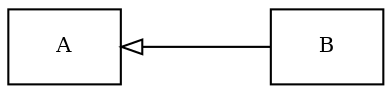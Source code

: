digraph G {
    ranksep = 1
    rankdir = LR
    node [
        shape = "record"
        height = 0.50
        fontsize = 10
        margin = "0.20,0.05"
    ]
    A0 [
        label = "A"
    ]
    node [
        shape = "record"
        height = 0.50
        fontsize = 10
        margin = "0.20,0.05"
    ]
    A1 [
        label = "B"
    ]
    edge [
        shape = "edge"
        dir = "both"
        style = "solid"
        arrowtail = "empty"
        taillabel = ""
        arrowhead = "none"
        headlabel = ""
        labeldistance = 2
        fontsize = 10
    ]
    A0 -> A1
}
